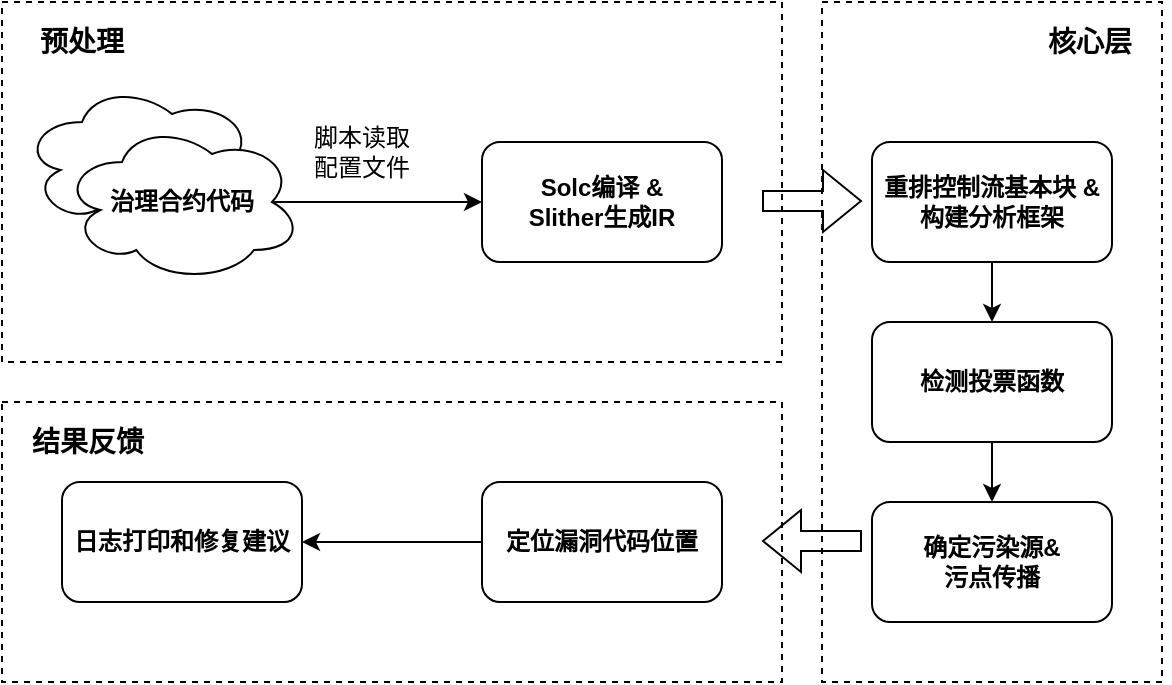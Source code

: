<mxfile version="21.6.9" type="github">
  <diagram name="第 1 页" id="TirDzSgPLSpRCQdbtelc">
    <mxGraphModel dx="794" dy="510" grid="0" gridSize="10" guides="1" tooltips="1" connect="1" arrows="1" fold="1" page="1" pageScale="1" pageWidth="827" pageHeight="1169" math="0" shadow="0">
      <root>
        <mxCell id="0" />
        <mxCell id="1" parent="0" />
        <mxCell id="sFRvsb73YJ_N3fSTZnwN-20" value="" style="rounded=0;whiteSpace=wrap;html=1;dashed=1;" vertex="1" parent="1">
          <mxGeometry x="30" y="310" width="390" height="140" as="geometry" />
        </mxCell>
        <mxCell id="sFRvsb73YJ_N3fSTZnwN-12" value="" style="rounded=0;whiteSpace=wrap;html=1;dashed=1;" vertex="1" parent="1">
          <mxGeometry x="440" y="110" width="170" height="340" as="geometry" />
        </mxCell>
        <mxCell id="sFRvsb73YJ_N3fSTZnwN-7" value="" style="rounded=0;whiteSpace=wrap;html=1;dashed=1;" vertex="1" parent="1">
          <mxGeometry x="30" y="110" width="390" height="180" as="geometry" />
        </mxCell>
        <mxCell id="sFRvsb73YJ_N3fSTZnwN-1" value="Solc编译 &amp;amp;&lt;br&gt;Slither生成IR" style="rounded=1;whiteSpace=wrap;html=1;fontStyle=1" vertex="1" parent="1">
          <mxGeometry x="270" y="180" width="120" height="60" as="geometry" />
        </mxCell>
        <mxCell id="sFRvsb73YJ_N3fSTZnwN-3" value="" style="ellipse;shape=cloud;whiteSpace=wrap;html=1;" vertex="1" parent="1">
          <mxGeometry x="40" y="150" width="120" height="80" as="geometry" />
        </mxCell>
        <mxCell id="sFRvsb73YJ_N3fSTZnwN-18" style="edgeStyle=orthogonalEdgeStyle;rounded=0;orthogonalLoop=1;jettySize=auto;html=1;entryX=0;entryY=0.5;entryDx=0;entryDy=0;exitX=0.875;exitY=0.5;exitDx=0;exitDy=0;exitPerimeter=0;" edge="1" parent="1" source="sFRvsb73YJ_N3fSTZnwN-2" target="sFRvsb73YJ_N3fSTZnwN-1">
          <mxGeometry relative="1" as="geometry">
            <mxPoint x="190" y="210" as="sourcePoint" />
          </mxGeometry>
        </mxCell>
        <mxCell id="sFRvsb73YJ_N3fSTZnwN-2" value="治理合约代码" style="ellipse;shape=cloud;whiteSpace=wrap;html=1;fontStyle=1" vertex="1" parent="1">
          <mxGeometry x="60" y="170" width="120" height="80" as="geometry" />
        </mxCell>
        <mxCell id="sFRvsb73YJ_N3fSTZnwN-6" value="脚本读取配置文件" style="text;html=1;strokeColor=none;fillColor=none;align=center;verticalAlign=middle;whiteSpace=wrap;rounded=0;" vertex="1" parent="1">
          <mxGeometry x="180" y="170" width="60" height="30" as="geometry" />
        </mxCell>
        <mxCell id="sFRvsb73YJ_N3fSTZnwN-15" value="" style="edgeStyle=orthogonalEdgeStyle;rounded=0;orthogonalLoop=1;jettySize=auto;html=1;" edge="1" parent="1" source="sFRvsb73YJ_N3fSTZnwN-8" target="sFRvsb73YJ_N3fSTZnwN-11">
          <mxGeometry relative="1" as="geometry" />
        </mxCell>
        <mxCell id="sFRvsb73YJ_N3fSTZnwN-8" value="&lt;span&gt;重排控制流基本块 &amp;amp;&lt;br&gt;构建分析框架&lt;br&gt;&lt;/span&gt;" style="rounded=1;whiteSpace=wrap;html=1;fontStyle=1" vertex="1" parent="1">
          <mxGeometry x="465" y="180" width="120" height="60" as="geometry" />
        </mxCell>
        <mxCell id="sFRvsb73YJ_N3fSTZnwN-9" value="预处理" style="text;html=1;strokeColor=none;fillColor=none;align=center;verticalAlign=middle;whiteSpace=wrap;rounded=0;fontStyle=1;fontSize=14;" vertex="1" parent="1">
          <mxGeometry x="30" y="110" width="80" height="40" as="geometry" />
        </mxCell>
        <mxCell id="sFRvsb73YJ_N3fSTZnwN-10" value="确定污染源&amp;amp;&lt;br&gt;污点传播" style="rounded=1;whiteSpace=wrap;html=1;fontStyle=1" vertex="1" parent="1">
          <mxGeometry x="465" y="360" width="120" height="60" as="geometry" />
        </mxCell>
        <mxCell id="sFRvsb73YJ_N3fSTZnwN-16" value="" style="edgeStyle=orthogonalEdgeStyle;rounded=0;orthogonalLoop=1;jettySize=auto;html=1;" edge="1" parent="1" source="sFRvsb73YJ_N3fSTZnwN-11" target="sFRvsb73YJ_N3fSTZnwN-10">
          <mxGeometry relative="1" as="geometry" />
        </mxCell>
        <mxCell id="sFRvsb73YJ_N3fSTZnwN-11" value="检测投票函数" style="rounded=1;whiteSpace=wrap;html=1;fontStyle=1" vertex="1" parent="1">
          <mxGeometry x="465" y="270" width="120" height="60" as="geometry" />
        </mxCell>
        <mxCell id="sFRvsb73YJ_N3fSTZnwN-13" value="" style="shape=flexArrow;endArrow=classic;html=1;rounded=0;" edge="1" parent="1">
          <mxGeometry width="50" height="50" relative="1" as="geometry">
            <mxPoint x="410" y="209.5" as="sourcePoint" />
            <mxPoint x="460" y="209.5" as="targetPoint" />
          </mxGeometry>
        </mxCell>
        <mxCell id="sFRvsb73YJ_N3fSTZnwN-22" value="" style="edgeStyle=orthogonalEdgeStyle;rounded=0;orthogonalLoop=1;jettySize=auto;html=1;" edge="1" parent="1" source="sFRvsb73YJ_N3fSTZnwN-14" target="sFRvsb73YJ_N3fSTZnwN-19">
          <mxGeometry relative="1" as="geometry" />
        </mxCell>
        <mxCell id="sFRvsb73YJ_N3fSTZnwN-14" value="定位漏洞代码位置" style="rounded=1;whiteSpace=wrap;html=1;fontStyle=1" vertex="1" parent="1">
          <mxGeometry x="270" y="350" width="120" height="60" as="geometry" />
        </mxCell>
        <mxCell id="sFRvsb73YJ_N3fSTZnwN-19" value="日志打印和修复建议" style="rounded=1;whiteSpace=wrap;html=1;fontStyle=1" vertex="1" parent="1">
          <mxGeometry x="60" y="350" width="120" height="60" as="geometry" />
        </mxCell>
        <mxCell id="sFRvsb73YJ_N3fSTZnwN-21" value="" style="shape=flexArrow;endArrow=classic;html=1;rounded=0;" edge="1" parent="1">
          <mxGeometry width="50" height="50" relative="1" as="geometry">
            <mxPoint x="460" y="379.5" as="sourcePoint" />
            <mxPoint x="410" y="379.5" as="targetPoint" />
          </mxGeometry>
        </mxCell>
        <mxCell id="sFRvsb73YJ_N3fSTZnwN-23" value="核心层" style="text;html=1;strokeColor=none;fillColor=none;align=center;verticalAlign=middle;whiteSpace=wrap;rounded=0;fontStyle=1;fontSize=14;" vertex="1" parent="1">
          <mxGeometry x="534" y="110" width="80" height="40" as="geometry" />
        </mxCell>
        <mxCell id="sFRvsb73YJ_N3fSTZnwN-24" value="结果反馈" style="text;html=1;strokeColor=none;fillColor=none;align=center;verticalAlign=middle;whiteSpace=wrap;rounded=0;fontStyle=1;fontSize=14;" vertex="1" parent="1">
          <mxGeometry x="33" y="310" width="80" height="40" as="geometry" />
        </mxCell>
      </root>
    </mxGraphModel>
  </diagram>
</mxfile>
